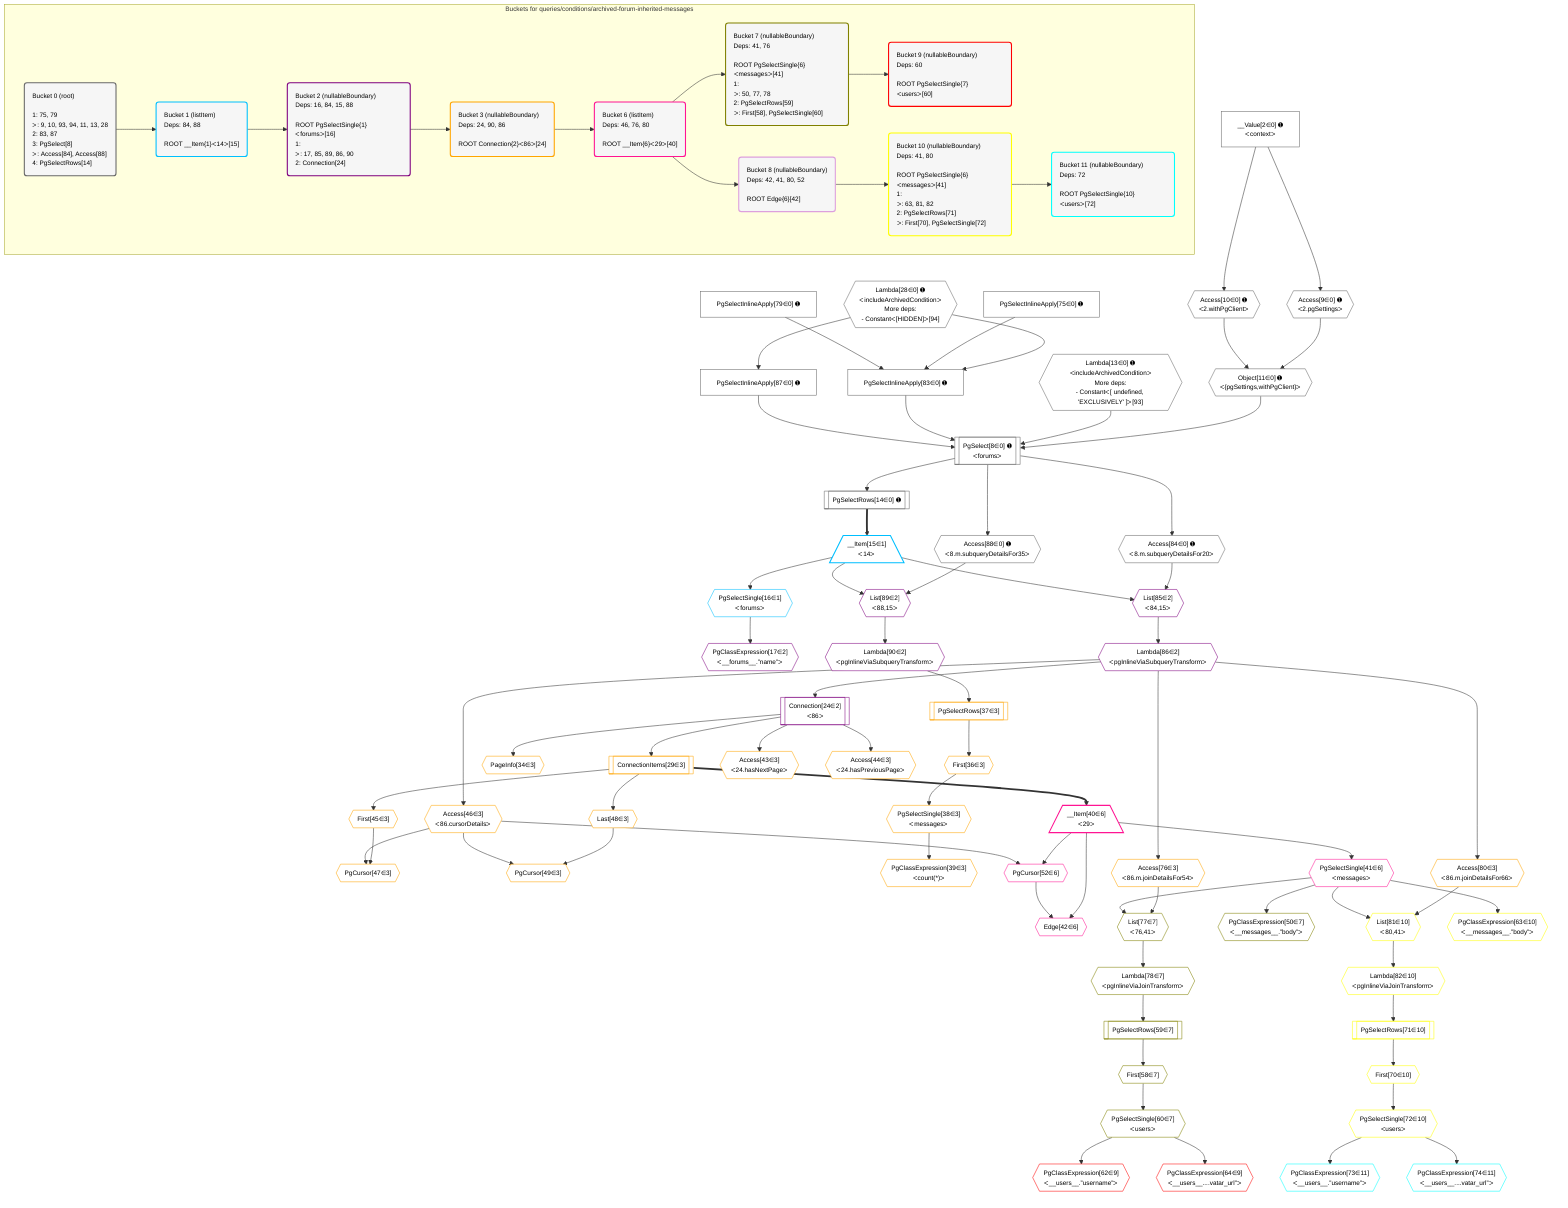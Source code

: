 %%{init: {'themeVariables': { 'fontSize': '12px'}}}%%
graph TD
    classDef path fill:#eee,stroke:#000,color:#000
    classDef plan fill:#fff,stroke-width:1px,color:#000
    classDef itemplan fill:#fff,stroke-width:2px,color:#000
    classDef unbatchedplan fill:#dff,stroke-width:1px,color:#000
    classDef sideeffectplan fill:#fcc,stroke-width:2px,color:#000
    classDef bucket fill:#f6f6f6,color:#000,stroke-width:2px,text-align:left

    subgraph "Buckets for queries/conditions/archived-forum-inherited-messages"
    Bucket0("Bucket 0 (root)<br /><br />1: 75, 79<br />ᐳ: 9, 10, 93, 94, 11, 13, 28<br />2: 83, 87<br />3: PgSelect[8]<br />ᐳ: Access[84], Access[88]<br />4: PgSelectRows[14]"):::bucket
    Bucket1("Bucket 1 (listItem)<br />Deps: 84, 88<br /><br />ROOT __Item{1}ᐸ14ᐳ[15]"):::bucket
    Bucket2("Bucket 2 (nullableBoundary)<br />Deps: 16, 84, 15, 88<br /><br />ROOT PgSelectSingle{1}ᐸforumsᐳ[16]<br />1: <br />ᐳ: 17, 85, 89, 86, 90<br />2: Connection[24]"):::bucket
    Bucket3("Bucket 3 (nullableBoundary)<br />Deps: 24, 90, 86<br /><br />ROOT Connection{2}ᐸ86ᐳ[24]"):::bucket
    Bucket6("Bucket 6 (listItem)<br />Deps: 46, 76, 80<br /><br />ROOT __Item{6}ᐸ29ᐳ[40]"):::bucket
    Bucket7("Bucket 7 (nullableBoundary)<br />Deps: 41, 76<br /><br />ROOT PgSelectSingle{6}ᐸmessagesᐳ[41]<br />1: <br />ᐳ: 50, 77, 78<br />2: PgSelectRows[59]<br />ᐳ: First[58], PgSelectSingle[60]"):::bucket
    Bucket8("Bucket 8 (nullableBoundary)<br />Deps: 42, 41, 80, 52<br /><br />ROOT Edge{6}[42]"):::bucket
    Bucket9("Bucket 9 (nullableBoundary)<br />Deps: 60<br /><br />ROOT PgSelectSingle{7}ᐸusersᐳ[60]"):::bucket
    Bucket10("Bucket 10 (nullableBoundary)<br />Deps: 41, 80<br /><br />ROOT PgSelectSingle{6}ᐸmessagesᐳ[41]<br />1: <br />ᐳ: 63, 81, 82<br />2: PgSelectRows[71]<br />ᐳ: First[70], PgSelectSingle[72]"):::bucket
    Bucket11("Bucket 11 (nullableBoundary)<br />Deps: 72<br /><br />ROOT PgSelectSingle{10}ᐸusersᐳ[72]"):::bucket
    end
    Bucket0 --> Bucket1
    Bucket1 --> Bucket2
    Bucket2 --> Bucket3
    Bucket3 --> Bucket6
    Bucket6 --> Bucket7 & Bucket8
    Bucket7 --> Bucket9
    Bucket8 --> Bucket10
    Bucket10 --> Bucket11

    %% plan dependencies
    PgSelect8[["PgSelect[8∈0] ➊<br />ᐸforumsᐳ"]]:::plan
    Object11{{"Object[11∈0] ➊<br />ᐸ{pgSettings,withPgClient}ᐳ"}}:::plan
    Lambda13{{"Lambda[13∈0] ➊<br />ᐸincludeArchivedConditionᐳ<br />More deps:<br />- Constantᐸ[ undefined, 'EXCLUSIVELY' ]ᐳ[93]"}}:::plan
    PgSelectInlineApply83["PgSelectInlineApply[83∈0] ➊"]:::plan
    PgSelectInlineApply87["PgSelectInlineApply[87∈0] ➊"]:::plan
    Object11 & Lambda13 & PgSelectInlineApply83 & PgSelectInlineApply87 --> PgSelect8
    Lambda28{{"Lambda[28∈0] ➊<br />ᐸincludeArchivedConditionᐳ<br />More deps:<br />- Constantᐸ[HIDDEN]ᐳ[94]"}}:::plan
    PgSelectInlineApply75["PgSelectInlineApply[75∈0] ➊"]:::plan
    PgSelectInlineApply79["PgSelectInlineApply[79∈0] ➊"]:::plan
    Lambda28 & PgSelectInlineApply75 & PgSelectInlineApply79 --> PgSelectInlineApply83
    Access9{{"Access[9∈0] ➊<br />ᐸ2.pgSettingsᐳ"}}:::plan
    Access10{{"Access[10∈0] ➊<br />ᐸ2.withPgClientᐳ"}}:::plan
    Access9 & Access10 --> Object11
    __Value2["__Value[2∈0] ➊<br />ᐸcontextᐳ"]:::plan
    __Value2 --> Access9
    __Value2 --> Access10
    PgSelectRows14[["PgSelectRows[14∈0] ➊"]]:::plan
    PgSelect8 --> PgSelectRows14
    Access84{{"Access[84∈0] ➊<br />ᐸ8.m.subqueryDetailsFor20ᐳ"}}:::plan
    PgSelect8 --> Access84
    Lambda28 --> PgSelectInlineApply87
    Access88{{"Access[88∈0] ➊<br />ᐸ8.m.subqueryDetailsFor35ᐳ"}}:::plan
    PgSelect8 --> Access88
    __Item15[/"__Item[15∈1]<br />ᐸ14ᐳ"\]:::itemplan
    PgSelectRows14 ==> __Item15
    PgSelectSingle16{{"PgSelectSingle[16∈1]<br />ᐸforumsᐳ"}}:::plan
    __Item15 --> PgSelectSingle16
    List85{{"List[85∈2]<br />ᐸ84,15ᐳ"}}:::plan
    Access84 & __Item15 --> List85
    List89{{"List[89∈2]<br />ᐸ88,15ᐳ"}}:::plan
    Access88 & __Item15 --> List89
    PgClassExpression17{{"PgClassExpression[17∈2]<br />ᐸ__forums__.”name”ᐳ"}}:::plan
    PgSelectSingle16 --> PgClassExpression17
    Connection24[["Connection[24∈2]<br />ᐸ86ᐳ"]]:::plan
    Lambda86{{"Lambda[86∈2]<br />ᐸpgInlineViaSubqueryTransformᐳ"}}:::plan
    Lambda86 --> Connection24
    List85 --> Lambda86
    Lambda90{{"Lambda[90∈2]<br />ᐸpgInlineViaSubqueryTransformᐳ"}}:::plan
    List89 --> Lambda90
    PgCursor47{{"PgCursor[47∈3]"}}:::plan
    First45{{"First[45∈3]"}}:::plan
    Access46{{"Access[46∈3]<br />ᐸ86.cursorDetailsᐳ"}}:::plan
    First45 & Access46 --> PgCursor47
    PgCursor49{{"PgCursor[49∈3]"}}:::plan
    Last48{{"Last[48∈3]"}}:::plan
    Last48 & Access46 --> PgCursor49
    ConnectionItems29[["ConnectionItems[29∈3]"]]:::plan
    Connection24 --> ConnectionItems29
    PageInfo34{{"PageInfo[34∈3]"}}:::plan
    Connection24 --> PageInfo34
    First36{{"First[36∈3]"}}:::plan
    PgSelectRows37[["PgSelectRows[37∈3]"]]:::plan
    PgSelectRows37 --> First36
    Lambda90 --> PgSelectRows37
    PgSelectSingle38{{"PgSelectSingle[38∈3]<br />ᐸmessagesᐳ"}}:::plan
    First36 --> PgSelectSingle38
    PgClassExpression39{{"PgClassExpression[39∈3]<br />ᐸcount(*)ᐳ"}}:::plan
    PgSelectSingle38 --> PgClassExpression39
    Access43{{"Access[43∈3]<br />ᐸ24.hasNextPageᐳ"}}:::plan
    Connection24 --> Access43
    Access44{{"Access[44∈3]<br />ᐸ24.hasPreviousPageᐳ"}}:::plan
    Connection24 --> Access44
    ConnectionItems29 --> First45
    Lambda86 --> Access46
    ConnectionItems29 --> Last48
    Access76{{"Access[76∈3]<br />ᐸ86.m.joinDetailsFor54ᐳ"}}:::plan
    Lambda86 --> Access76
    Access80{{"Access[80∈3]<br />ᐸ86.m.joinDetailsFor66ᐳ"}}:::plan
    Lambda86 --> Access80
    Edge42{{"Edge[42∈6]"}}:::plan
    __Item40[/"__Item[40∈6]<br />ᐸ29ᐳ"\]:::itemplan
    PgCursor52{{"PgCursor[52∈6]"}}:::plan
    __Item40 & PgCursor52 --> Edge42
    __Item40 & Access46 --> PgCursor52
    ConnectionItems29 ==> __Item40
    PgSelectSingle41{{"PgSelectSingle[41∈6]<br />ᐸmessagesᐳ"}}:::plan
    __Item40 --> PgSelectSingle41
    List77{{"List[77∈7]<br />ᐸ76,41ᐳ"}}:::plan
    Access76 & PgSelectSingle41 --> List77
    PgClassExpression50{{"PgClassExpression[50∈7]<br />ᐸ__messages__.”body”ᐳ"}}:::plan
    PgSelectSingle41 --> PgClassExpression50
    First58{{"First[58∈7]"}}:::plan
    PgSelectRows59[["PgSelectRows[59∈7]"]]:::plan
    PgSelectRows59 --> First58
    Lambda78{{"Lambda[78∈7]<br />ᐸpgInlineViaJoinTransformᐳ"}}:::plan
    Lambda78 --> PgSelectRows59
    PgSelectSingle60{{"PgSelectSingle[60∈7]<br />ᐸusersᐳ"}}:::plan
    First58 --> PgSelectSingle60
    List77 --> Lambda78
    PgClassExpression62{{"PgClassExpression[62∈9]<br />ᐸ__users__.”username”ᐳ"}}:::plan
    PgSelectSingle60 --> PgClassExpression62
    PgClassExpression64{{"PgClassExpression[64∈9]<br />ᐸ__users__....vatar_url”ᐳ"}}:::plan
    PgSelectSingle60 --> PgClassExpression64
    List81{{"List[81∈10]<br />ᐸ80,41ᐳ"}}:::plan
    Access80 & PgSelectSingle41 --> List81
    PgClassExpression63{{"PgClassExpression[63∈10]<br />ᐸ__messages__.”body”ᐳ"}}:::plan
    PgSelectSingle41 --> PgClassExpression63
    First70{{"First[70∈10]"}}:::plan
    PgSelectRows71[["PgSelectRows[71∈10]"]]:::plan
    PgSelectRows71 --> First70
    Lambda82{{"Lambda[82∈10]<br />ᐸpgInlineViaJoinTransformᐳ"}}:::plan
    Lambda82 --> PgSelectRows71
    PgSelectSingle72{{"PgSelectSingle[72∈10]<br />ᐸusersᐳ"}}:::plan
    First70 --> PgSelectSingle72
    List81 --> Lambda82
    PgClassExpression73{{"PgClassExpression[73∈11]<br />ᐸ__users__.”username”ᐳ"}}:::plan
    PgSelectSingle72 --> PgClassExpression73
    PgClassExpression74{{"PgClassExpression[74∈11]<br />ᐸ__users__....vatar_url”ᐳ"}}:::plan
    PgSelectSingle72 --> PgClassExpression74

    %% define steps
    classDef bucket0 stroke:#696969
    class Bucket0,__Value2,PgSelect8,Access9,Access10,Object11,Lambda13,PgSelectRows14,Lambda28,PgSelectInlineApply75,PgSelectInlineApply79,PgSelectInlineApply83,Access84,PgSelectInlineApply87,Access88 bucket0
    classDef bucket1 stroke:#00bfff
    class Bucket1,__Item15,PgSelectSingle16 bucket1
    classDef bucket2 stroke:#7f007f
    class Bucket2,PgClassExpression17,Connection24,List85,Lambda86,List89,Lambda90 bucket2
    classDef bucket3 stroke:#ffa500
    class Bucket3,ConnectionItems29,PageInfo34,First36,PgSelectRows37,PgSelectSingle38,PgClassExpression39,Access43,Access44,First45,Access46,PgCursor47,Last48,PgCursor49,Access76,Access80 bucket3
    classDef bucket6 stroke:#ff1493
    class Bucket6,__Item40,PgSelectSingle41,Edge42,PgCursor52 bucket6
    classDef bucket7 stroke:#808000
    class Bucket7,PgClassExpression50,First58,PgSelectRows59,PgSelectSingle60,List77,Lambda78 bucket7
    classDef bucket8 stroke:#dda0dd
    class Bucket8 bucket8
    classDef bucket9 stroke:#ff0000
    class Bucket9,PgClassExpression62,PgClassExpression64 bucket9
    classDef bucket10 stroke:#ffff00
    class Bucket10,PgClassExpression63,First70,PgSelectRows71,PgSelectSingle72,List81,Lambda82 bucket10
    classDef bucket11 stroke:#00ffff
    class Bucket11,PgClassExpression73,PgClassExpression74 bucket11